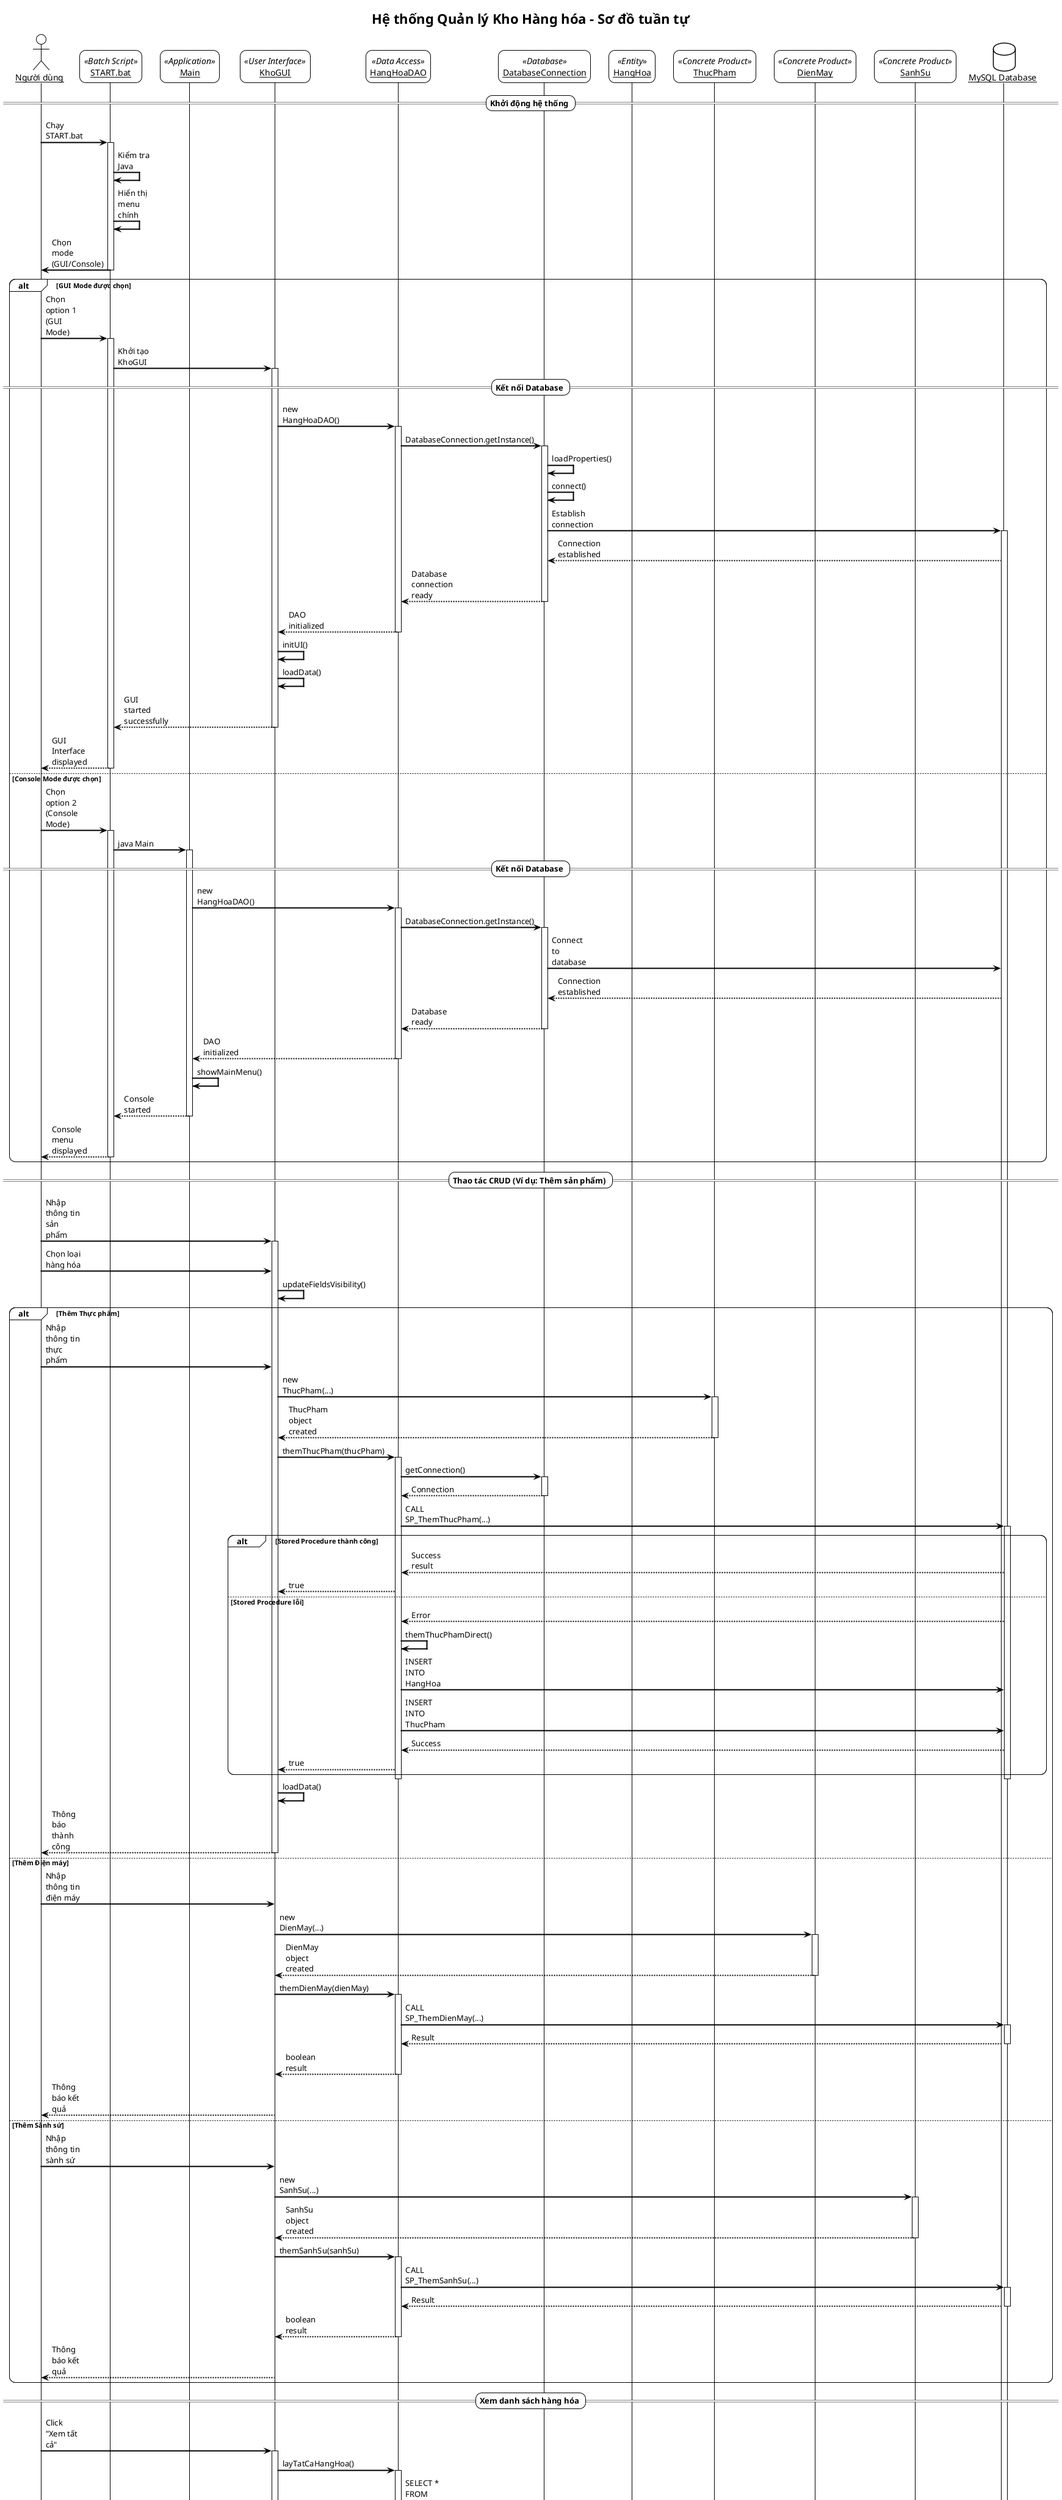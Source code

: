 @startuml Warehouse Management System - Sequence Diagram

!theme plain
skinparam backgroundColor white
skinparam sequenceArrowThickness 2
skinparam roundcorner 20
skinparam maxmessagesize 60
skinparam sequenceParticipant underline

actor User as "Người dùng"
participant "START.bat" as Start <<Batch Script>>
participant "Main" as Main <<Application>>
participant "KhoGUI" as GUI <<User Interface>>
participant "HangHoaDAO" as DAO <<Data Access>>
participant "DatabaseConnection" as DB <<Database>>
participant "HangHoa" as Product <<Entity>>
participant "ThucPham" as Food <<Concrete Product>>
participant "DienMay" as Electric <<Concrete Product>>
participant "SanhSu" as Ceramic <<Concrete Product>>
database "MySQL Database" as MySQL

title Hệ thống Quản lý Kho Hàng hóa - Sơ đồ tuần tự

== Khởi động hệ thống ==
User -> Start: Chạy START.bat
activate Start
Start -> Start: Kiểm tra Java
Start -> Start: Hiển thị menu chính
Start -> User: Chọn mode (GUI/Console)
deactivate Start

alt GUI Mode được chọn
    User -> Start: Chọn option 1 (GUI Mode)
    activate Start
    Start -> GUI: Khởi tạo KhoGUI
    activate GUI
    
    == Kết nối Database ==
    GUI -> DAO: new HangHoaDAO()
    activate DAO
    DAO -> DB: DatabaseConnection.getInstance()
    activate DB
    DB -> DB: loadProperties()
    DB -> DB: connect()
    DB -> MySQL: Establish connection
    activate MySQL
    MySQL --> DB: Connection established
    DB --> DAO: Database connection ready
    deactivate DB
    DAO --> GUI: DAO initialized
    deactivate DAO
    
    GUI -> GUI: initUI()
    GUI -> GUI: loadData()
    GUI --> Start: GUI started successfully
    deactivate GUI
    Start --> User: GUI Interface displayed
    deactivate Start

else Console Mode được chọn
    User -> Start: Chọn option 2 (Console Mode)
    activate Start
    Start -> Main: java Main
    activate Main
    
    == Kết nối Database ==
    Main -> DAO: new HangHoaDAO()
    activate DAO
    DAO -> DB: DatabaseConnection.getInstance()
    activate DB
    DB -> MySQL: Connect to database
    MySQL --> DB: Connection established
    DB --> DAO: Database ready
    deactivate DB
    DAO --> Main: DAO initialized
    deactivate DAO
    
    Main -> Main: showMainMenu()
    Main --> Start: Console started
    deactivate Main
    Start --> User: Console menu displayed
    deactivate Start
end

== Thao tác CRUD (Ví dụ: Thêm sản phẩm) ==
User -> GUI: Nhập thông tin sản phẩm
activate GUI
User -> GUI: Chọn loại hàng hóa
GUI -> GUI: updateFieldsVisibility()

alt Thêm Thực phẩm
    User -> GUI: Nhập thông tin thực phẩm
    GUI -> Food: new ThucPham(...)
    activate Food
    Food --> GUI: ThucPham object created
    deactivate Food
    
    GUI -> DAO: themThucPham(thucPham)
    activate DAO
    DAO -> DB: getConnection()
    activate DB
    DB --> DAO: Connection
    deactivate DB
    
    DAO -> MySQL: CALL SP_ThemThucPham(...)
    activate MySQL
    
    alt Stored Procedure thành công
        MySQL --> DAO: Success result
        DAO --> GUI: true
    else Stored Procedure lỗi
        MySQL --> DAO: Error
        DAO -> DAO: themThucPhamDirect()
        DAO -> MySQL: INSERT INTO HangHoa
        DAO -> MySQL: INSERT INTO ThucPham
        MySQL --> DAO: Success
        DAO --> GUI: true
    end
    deactivate MySQL
    deactivate DAO
    
    GUI -> GUI: loadData()
    GUI --> User: Thông báo thành công
    deactivate GUI

else Thêm Điện máy
    User -> GUI: Nhập thông tin điện máy
    GUI -> Electric: new DienMay(...)
    activate Electric
    Electric --> GUI: DienMay object created
    deactivate Electric
    
    GUI -> DAO: themDienMay(dienMay)
    activate DAO
    DAO -> MySQL: CALL SP_ThemDienMay(...)
    activate MySQL
    MySQL --> DAO: Result
    deactivate MySQL
    DAO --> GUI: boolean result
    deactivate DAO
    
    GUI --> User: Thông báo kết quả
    deactivate GUI

else Thêm Sành sứ
    User -> GUI: Nhập thông tin sành sứ
    GUI -> Ceramic: new SanhSu(...)
    activate Ceramic
    Ceramic --> GUI: SanhSu object created
    deactivate Ceramic
    
    GUI -> DAO: themSanhSu(sanhSu)
    activate DAO
    DAO -> MySQL: CALL SP_ThemSanhSu(...)
    activate MySQL
    MySQL --> DAO: Result
    deactivate MySQL
    DAO --> GUI: boolean result
    deactivate DAO
    
    GUI --> User: Thông báo kết quả
end

== Xem danh sách hàng hóa ==
User -> GUI: Click "Xem tất cả"
activate GUI
GUI -> DAO: layTatCaHangHoa()
activate DAO
DAO -> MySQL: SELECT * FROM view_all_products
activate MySQL
MySQL --> DAO: ResultSet
deactivate MySQL
DAO -> DAO: Xử lý ResultSet
loop Cho mỗi row trong ResultSet
    alt Loại = ThucPham
        DAO -> Food: new ThucPham(...)
        activate Food
        Food --> DAO: ThucPham object
        deactivate Food
    else Loại = DienMay
        DAO -> Electric: new DienMay(...)
        activate Electric
        Electric --> DAO: DienMay object
        deactivate Electric
    else Loại = SanhSu
        DAO -> Ceramic: new SanhSu(...)
        activate Ceramic
        Ceramic --> DAO: SanhSu object
        deactivate Ceramic
    end
end
DAO --> GUI: List<HangHoa>
deactivate DAO
GUI -> GUI: Cập nhật table model
GUI --> User: Hiển thị danh sách
deactivate GUI

== Tìm kiếm sản phẩm sắp hết hạn ==
User -> GUI: Click "Sắp hết hạn"
activate GUI
GUI -> DAO: layHangSapHetHan()
activate DAO
DAO -> MySQL: CALL SP_LayHangSapHetHan()
activate MySQL
MySQL --> DAO: ResultSet (sản phẩm sắp hết hạn)
deactivate MySQL
DAO --> GUI: List<ThucPham>
deactivate DAO
GUI --> User: Hiển thị danh sách sản phẩm sắp hết hạn
deactivate GUI

== Tính toán thống kê ==
User -> GUI: Click "Thống kê"
activate GUI
GUI -> DAO: tinhTongSoLuongTheoLoai()
activate DAO
DAO -> MySQL: SELECT COUNT(*) FROM HangHoa GROUP BY LoaiHang
activate MySQL
MySQL --> DAO: Kết quả thống kê
deactivate MySQL
DAO --> GUI: Map<String, Integer>
deactivate DAO

GUI -> DAO: tinhTrungBinhDienMay()
activate DAO
DAO -> MySQL: SELECT AVG(SoLuongTon) FROM HangHoa WHERE LoaiHang='DienMay'
activate MySQL
MySQL --> DAO: Giá trị trung bình
deactivate MySQL
DAO --> GUI: double avgQuantity
deactivate DAO

GUI --> User: Hiển thị thống kê
deactivate GUI

== Đóng ứng dụng ==
User -> GUI: Đóng cửa sổ
activate GUI
GUI -> DAO: Cleanup resources
activate DAO
DAO -> DB: closeConnection()
activate DB
DB -> MySQL: Close connection
activate MySQL
MySQL --> DB: Connection closed
deactivate MySQL
DB --> DAO: Cleanup completed
deactivate DB
DAO --> GUI: Resources cleaned
deactivate DAO
GUI --> User: Ứng dụng đóng
deactivate GUI

@enduml
